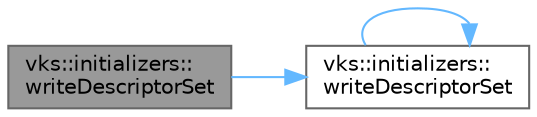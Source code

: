digraph "vks::initializers::writeDescriptorSet"
{
 // LATEX_PDF_SIZE
  bgcolor="transparent";
  edge [fontname=Helvetica,fontsize=10,labelfontname=Helvetica,labelfontsize=10];
  node [fontname=Helvetica,fontsize=10,shape=box,height=0.2,width=0.4];
  rankdir="LR";
  Node1 [id="Node000001",label="vks::initializers::\lwriteDescriptorSet",height=0.2,width=0.4,color="gray40", fillcolor="grey60", style="filled", fontcolor="black",tooltip=" "];
  Node1 -> Node2 [id="edge1_Node000001_Node000002",color="steelblue1",style="solid",tooltip=" "];
  Node2 [id="Node000002",label="vks::initializers::\lwriteDescriptorSet",height=0.2,width=0.4,color="grey40", fillcolor="white", style="filled",URL="$namespacevks_1_1initializers.html#a6fa0d06e310cf4615ddef2d11a65102d",tooltip=" "];
  Node2 -> Node2 [id="edge2_Node000002_Node000002",color="steelblue1",style="solid",tooltip=" "];
}

